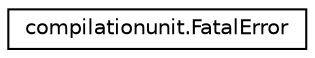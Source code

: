 digraph G
{
  edge [fontname="Helvetica",fontsize="10",labelfontname="Helvetica",labelfontsize="10"];
  node [fontname="Helvetica",fontsize="10",shape=record];
  rankdir=LR;
  Node1 [label="compilationunit.FatalError",height=0.2,width=0.4,color="black", fillcolor="white", style="filled",URL="$classcompilationunit_1_1_fatal_error.html"];
}
